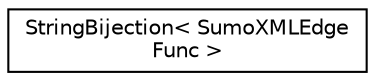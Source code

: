digraph "Graphical Class Hierarchy"
{
  edge [fontname="Helvetica",fontsize="10",labelfontname="Helvetica",labelfontsize="10"];
  node [fontname="Helvetica",fontsize="10",shape=record];
  rankdir="LR";
  Node0 [label="StringBijection\< SumoXMLEdge\lFunc \>",height=0.2,width=0.4,color="black", fillcolor="white", style="filled",URL="$d5/d41/class_string_bijection.html"];
}
